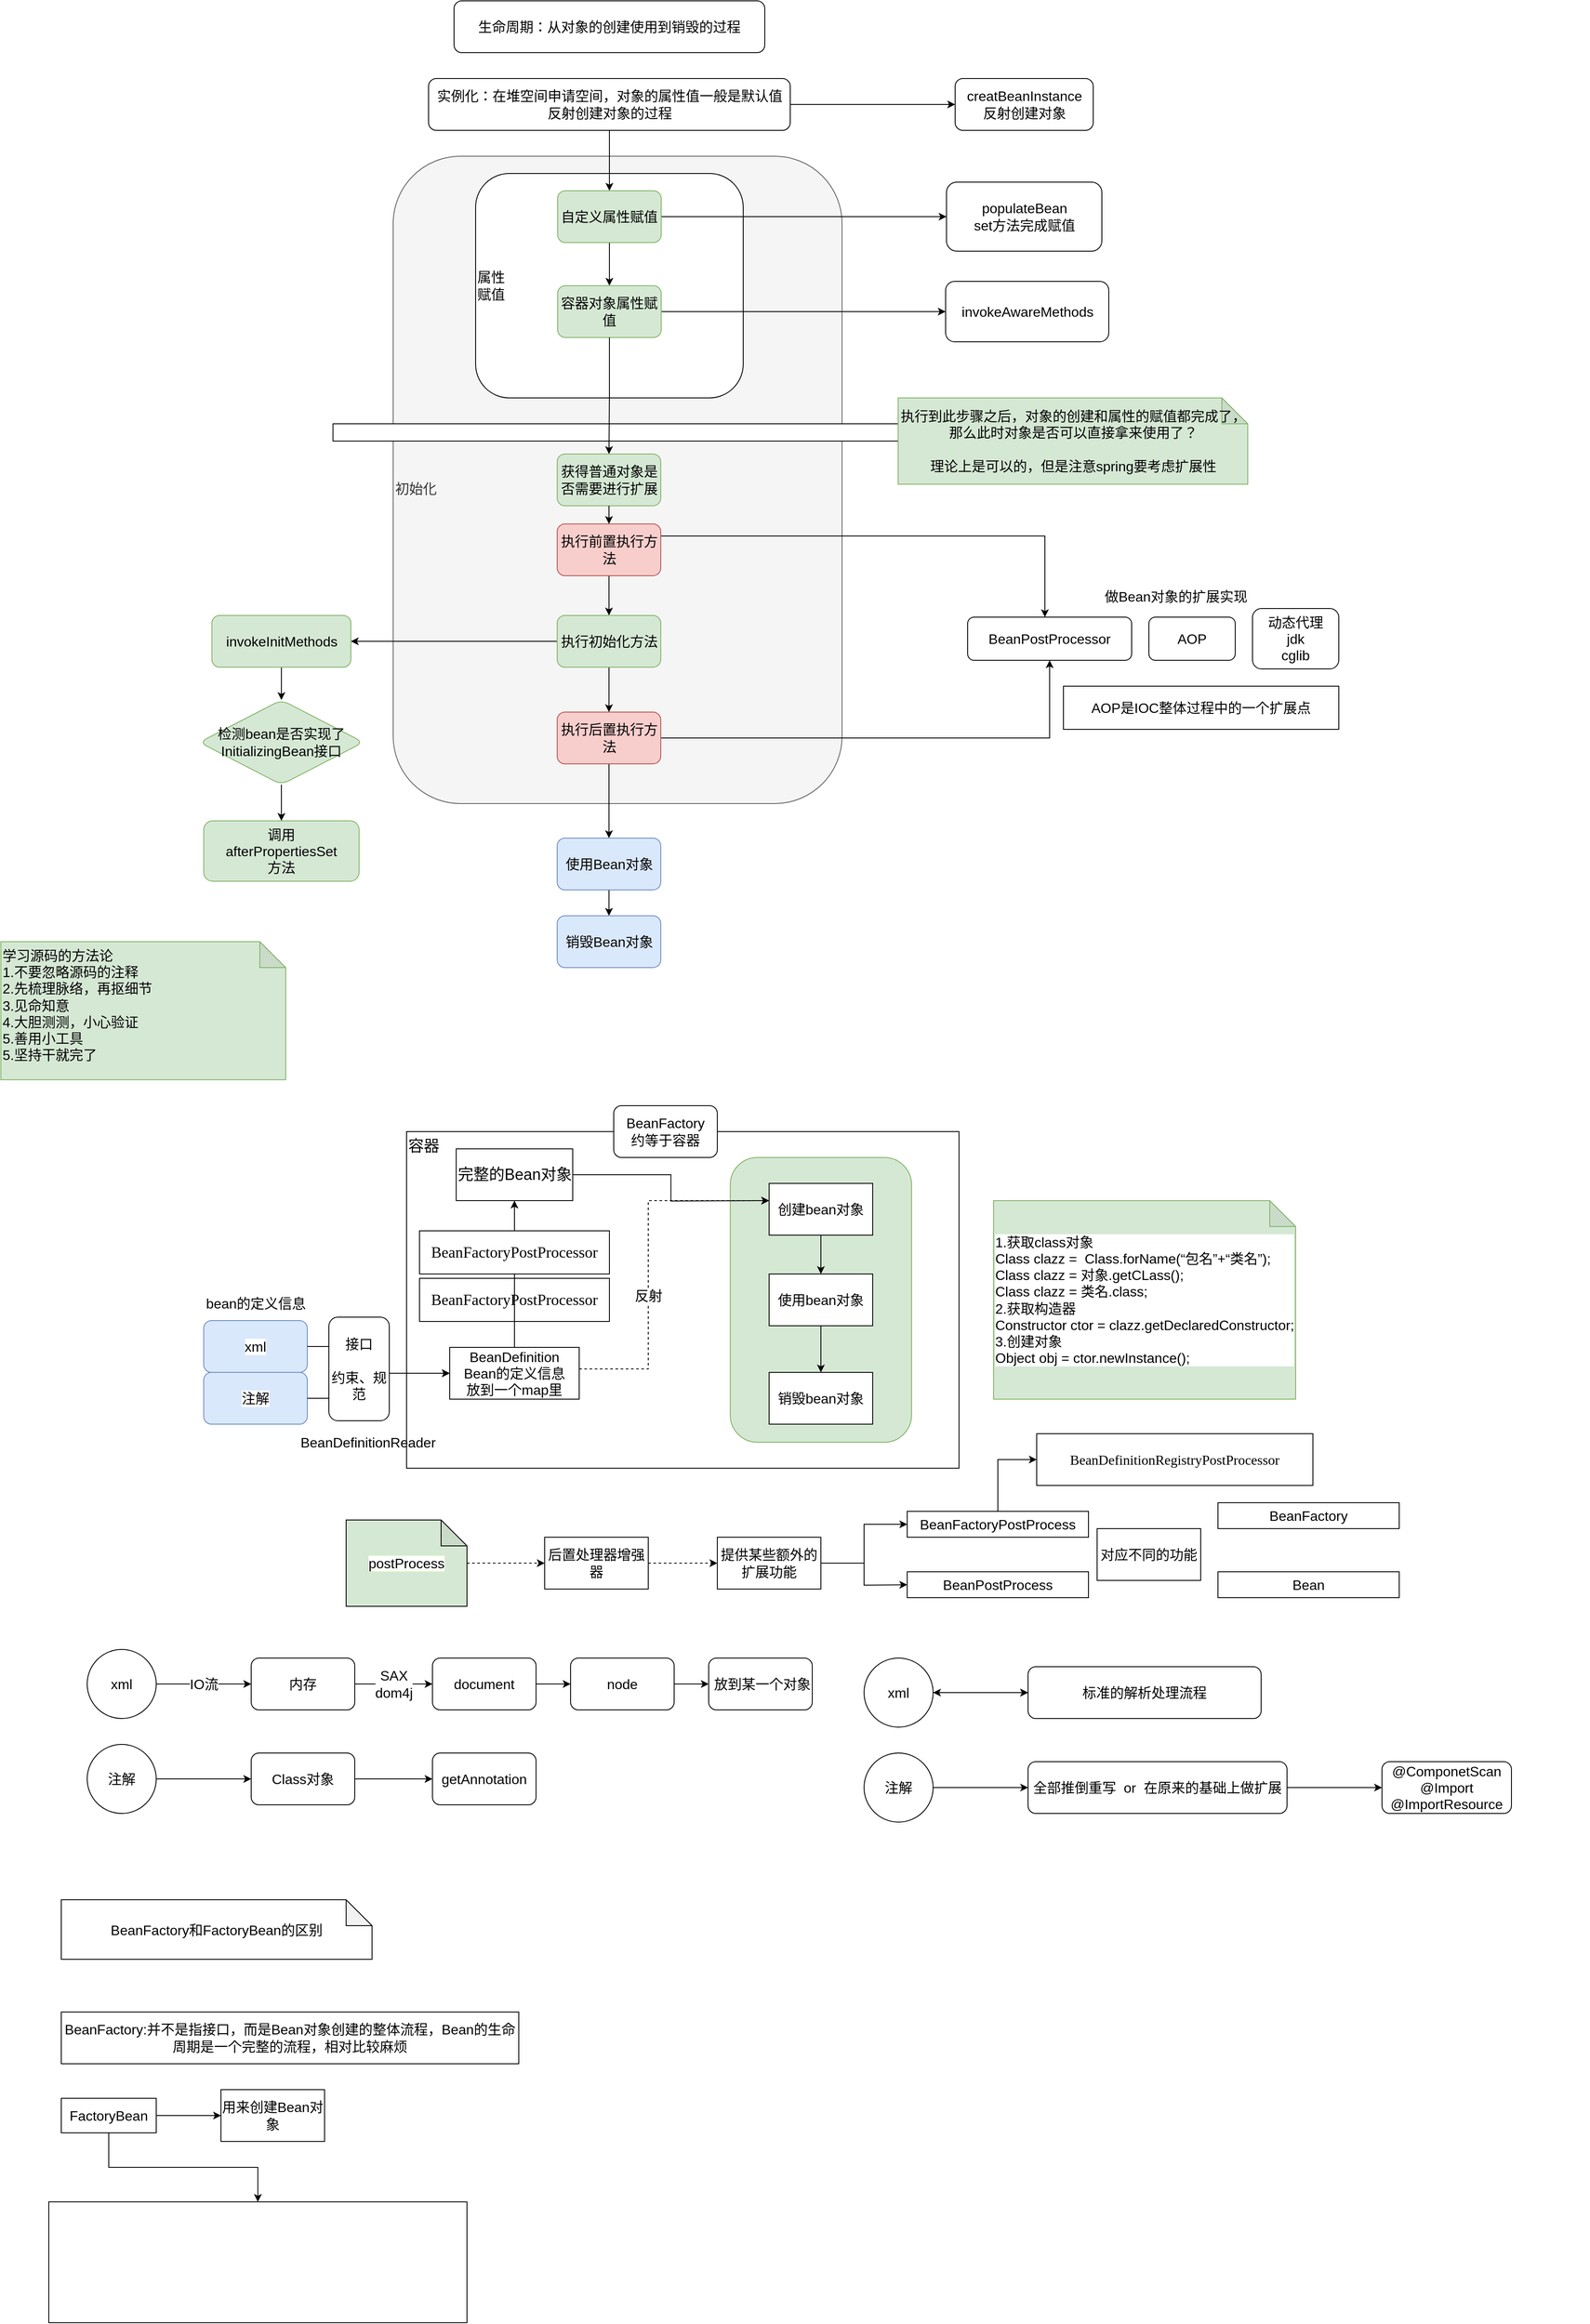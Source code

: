 <mxfile version="18.0.6" type="device"><diagram id="HfaO7kSiNY0RVlUR8mza" name="第 1 页"><mxGraphModel dx="2652" dy="2581" grid="1" gridSize="10" guides="1" tooltips="1" connect="1" arrows="1" fold="1" page="1" pageScale="1" pageWidth="1169" pageHeight="827" math="0" shadow="0"><root><mxCell id="0"/><mxCell id="1" parent="0"/><mxCell id="Ag_jlEeNeQBq9bbRwZQE-1" value="&lt;font style=&quot;font-size: 18px;&quot;&gt;容器&lt;/font&gt;" style="rounded=0;whiteSpace=wrap;html=1;align=left;verticalAlign=top;" parent="1" vertex="1"><mxGeometry x="240" y="150" width="640" height="390" as="geometry"/></mxCell><mxCell id="B2uOxGNY1SSB81gCFJ4_-32" value="" style="rounded=1;whiteSpace=wrap;html=1;labelBackgroundColor=none;fontSize=16;fillColor=#d5e8d4;strokeColor=#82b366;" parent="1" vertex="1"><mxGeometry x="615" y="180" width="210" height="330" as="geometry"/></mxCell><mxCell id="Ag_jlEeNeQBq9bbRwZQE-2" value="&lt;pre style=&quot;font-family: Consolas;&quot;&gt;&lt;font style=&quot;font-size: 18px; background-color: rgb(255, 255, 255);&quot;&gt;BeanFactoryPostProcessor&lt;/font&gt;&lt;/pre&gt;" style="rounded=0;whiteSpace=wrap;html=1;labelBackgroundColor=#ffffff;" parent="1" vertex="1"><mxGeometry x="255" y="320" width="220" height="50" as="geometry"/></mxCell><mxCell id="Ag_jlEeNeQBq9bbRwZQE-25" value="" style="group" parent="1" vertex="1" connectable="0"><mxGeometry y="339" width="130" height="150" as="geometry"/></mxCell><mxCell id="Ag_jlEeNeQBq9bbRwZQE-4" value="&lt;font style=&quot;font-size: 16px;&quot;&gt;xml&lt;/font&gt;" style="rounded=1;whiteSpace=wrap;html=1;labelBackgroundColor=#ffffff;fillColor=#dae8fc;strokeColor=#6c8ebf;" parent="Ag_jlEeNeQBq9bbRwZQE-25" vertex="1"><mxGeometry x="5" y="30" width="120" height="60" as="geometry"/></mxCell><mxCell id="Ag_jlEeNeQBq9bbRwZQE-6" value="注解" style="rounded=1;whiteSpace=wrap;html=1;labelBackgroundColor=#ffffff;fontSize=16;fillColor=#dae8fc;strokeColor=#6c8ebf;" parent="Ag_jlEeNeQBq9bbRwZQE-25" vertex="1"><mxGeometry x="5" y="90" width="120" height="60" as="geometry"/></mxCell><mxCell id="Ag_jlEeNeQBq9bbRwZQE-24" value="bean的定义信息" style="text;html=1;align=center;verticalAlign=middle;resizable=0;points=[];autosize=1;strokeColor=none;fillColor=none;fontSize=16;" parent="Ag_jlEeNeQBq9bbRwZQE-25" vertex="1"><mxGeometry width="130" height="20" as="geometry"/></mxCell><mxCell id="Ag_jlEeNeQBq9bbRwZQE-38" value="反射" style="edgeStyle=orthogonalEdgeStyle;rounded=0;orthogonalLoop=1;jettySize=auto;html=1;fontSize=16;dashed=1;" parent="1" source="Ag_jlEeNeQBq9bbRwZQE-27" target="Ag_jlEeNeQBq9bbRwZQE-37" edge="1"><mxGeometry x="-0.204" relative="1" as="geometry"><Array as="points"><mxPoint x="520" y="425"/><mxPoint x="520" y="230"/></Array><mxPoint as="offset"/></mxGeometry></mxCell><mxCell id="B2uOxGNY1SSB81gCFJ4_-3" style="edgeStyle=orthogonalEdgeStyle;rounded=0;orthogonalLoop=1;jettySize=auto;html=1;entryX=0.5;entryY=1;entryDx=0;entryDy=0;fontSize=18;" parent="1" source="Ag_jlEeNeQBq9bbRwZQE-27" target="B2uOxGNY1SSB81gCFJ4_-2" edge="1"><mxGeometry relative="1" as="geometry"/></mxCell><mxCell id="Ag_jlEeNeQBq9bbRwZQE-27" value="BeanDefinition&lt;br&gt;Bean的定义信息&lt;br&gt;放到一个map里" style="rounded=0;whiteSpace=wrap;html=1;labelBackgroundColor=#ffffff;fontSize=16;" parent="1" vertex="1"><mxGeometry x="290" y="400" width="150" height="60" as="geometry"/></mxCell><mxCell id="Ag_jlEeNeQBq9bbRwZQE-28" style="edgeStyle=orthogonalEdgeStyle;rounded=0;orthogonalLoop=1;jettySize=auto;html=1;fontSize=16;" parent="1" source="Ag_jlEeNeQBq9bbRwZQE-4" target="Ag_jlEeNeQBq9bbRwZQE-27" edge="1"><mxGeometry relative="1" as="geometry"/></mxCell><mxCell id="Ag_jlEeNeQBq9bbRwZQE-29" style="edgeStyle=orthogonalEdgeStyle;rounded=0;orthogonalLoop=1;jettySize=auto;html=1;fontSize=16;" parent="1" source="Ag_jlEeNeQBq9bbRwZQE-6" target="Ag_jlEeNeQBq9bbRwZQE-27" edge="1"><mxGeometry relative="1" as="geometry"/></mxCell><mxCell id="Ag_jlEeNeQBq9bbRwZQE-30" value="" style="group" parent="1" vertex="1" connectable="0"><mxGeometry x="-130" y="750" width="840" height="190" as="geometry"/></mxCell><mxCell id="Ag_jlEeNeQBq9bbRwZQE-7" value="xml" style="ellipse;whiteSpace=wrap;html=1;aspect=fixed;labelBackgroundColor=#ffffff;fontSize=16;" parent="Ag_jlEeNeQBq9bbRwZQE-30" vertex="1"><mxGeometry width="80" height="80" as="geometry"/></mxCell><mxCell id="Ag_jlEeNeQBq9bbRwZQE-8" value="内存" style="rounded=1;whiteSpace=wrap;html=1;labelBackgroundColor=#ffffff;fontSize=16;" parent="Ag_jlEeNeQBq9bbRwZQE-30" vertex="1"><mxGeometry x="190" y="10" width="120" height="60" as="geometry"/></mxCell><mxCell id="Ag_jlEeNeQBq9bbRwZQE-9" value="IO流" style="edgeStyle=orthogonalEdgeStyle;rounded=0;orthogonalLoop=1;jettySize=auto;html=1;entryX=0;entryY=0.5;entryDx=0;entryDy=0;fontSize=16;" parent="Ag_jlEeNeQBq9bbRwZQE-30" source="Ag_jlEeNeQBq9bbRwZQE-7" target="Ag_jlEeNeQBq9bbRwZQE-8" edge="1"><mxGeometry relative="1" as="geometry"/></mxCell><mxCell id="Ag_jlEeNeQBq9bbRwZQE-10" value="document&lt;span style=&quot;color: rgba(0, 0, 0, 0); font-family: monospace; font-size: 0px; text-align: start; background-color: rgb(248, 249, 250);&quot;&gt;%3CmxGraphModel%3E%3Croot%3E%3CmxCell%20id%3D%220%22%2F%3E%3CmxCell%20id%3D%221%22%20parent%3D%220%22%2F%3E%3CmxCell%20id%3D%222%22%20value%3D%22%E5%86%85%E5%AD%98%22%20style%3D%22rounded%3D1%3BwhiteSpace%3Dwrap%3Bhtml%3D1%3BlabelBackgroundColor%3D%23ffffff%3BfontSize%3D16%3B%22%20vertex%3D%221%22%20parent%3D%221%22%3E%3CmxGeometry%20x%3D%22300%22%20y%3D%22600%22%20width%3D%22120%22%20height%3D%2260%22%20as%3D%22geometry%22%2F%3E%3C%2FmxCell%3E%3C%2Froot%3E%3C%2FmxGraphModel%3E&lt;/span&gt;" style="rounded=1;whiteSpace=wrap;html=1;labelBackgroundColor=#ffffff;fontSize=16;" parent="Ag_jlEeNeQBq9bbRwZQE-30" vertex="1"><mxGeometry x="400" y="10" width="120" height="60" as="geometry"/></mxCell><mxCell id="Ag_jlEeNeQBq9bbRwZQE-11" value="SAX&lt;br&gt;dom4j" style="edgeStyle=orthogonalEdgeStyle;rounded=0;orthogonalLoop=1;jettySize=auto;html=1;entryX=0;entryY=0.5;entryDx=0;entryDy=0;fontSize=16;" parent="Ag_jlEeNeQBq9bbRwZQE-30" source="Ag_jlEeNeQBq9bbRwZQE-8" target="Ag_jlEeNeQBq9bbRwZQE-10" edge="1"><mxGeometry relative="1" as="geometry"/></mxCell><mxCell id="Ag_jlEeNeQBq9bbRwZQE-12" value="node" style="rounded=1;whiteSpace=wrap;html=1;labelBackgroundColor=#ffffff;fontSize=16;" parent="Ag_jlEeNeQBq9bbRwZQE-30" vertex="1"><mxGeometry x="560" y="10" width="120" height="60" as="geometry"/></mxCell><mxCell id="Ag_jlEeNeQBq9bbRwZQE-14" style="edgeStyle=orthogonalEdgeStyle;rounded=0;orthogonalLoop=1;jettySize=auto;html=1;fontSize=16;entryX=0;entryY=0.5;entryDx=0;entryDy=0;" parent="Ag_jlEeNeQBq9bbRwZQE-30" source="Ag_jlEeNeQBq9bbRwZQE-10" target="Ag_jlEeNeQBq9bbRwZQE-12" edge="1"><mxGeometry relative="1" as="geometry"><mxPoint x="570" y="40.0" as="targetPoint"/></mxGeometry></mxCell><mxCell id="Ag_jlEeNeQBq9bbRwZQE-13" value="&amp;nbsp;放到某一个对象" style="rounded=1;whiteSpace=wrap;html=1;labelBackgroundColor=#ffffff;fontSize=16;" parent="Ag_jlEeNeQBq9bbRwZQE-30" vertex="1"><mxGeometry x="720" y="10" width="120" height="60" as="geometry"/></mxCell><mxCell id="Ag_jlEeNeQBq9bbRwZQE-15" style="edgeStyle=orthogonalEdgeStyle;rounded=0;orthogonalLoop=1;jettySize=auto;html=1;entryX=0;entryY=0.5;entryDx=0;entryDy=0;fontSize=16;" parent="Ag_jlEeNeQBq9bbRwZQE-30" source="Ag_jlEeNeQBq9bbRwZQE-12" target="Ag_jlEeNeQBq9bbRwZQE-13" edge="1"><mxGeometry relative="1" as="geometry"/></mxCell><mxCell id="B2uOxGNY1SSB81gCFJ4_-8" value="" style="edgeStyle=orthogonalEdgeStyle;rounded=0;orthogonalLoop=1;jettySize=auto;html=1;fontSize=16;" parent="Ag_jlEeNeQBq9bbRwZQE-30" source="Ag_jlEeNeQBq9bbRwZQE-18" target="Ag_jlEeNeQBq9bbRwZQE-19" edge="1"><mxGeometry relative="1" as="geometry"/></mxCell><mxCell id="Ag_jlEeNeQBq9bbRwZQE-18" value="注解" style="ellipse;whiteSpace=wrap;html=1;aspect=fixed;labelBackgroundColor=#ffffff;fontSize=16;" parent="Ag_jlEeNeQBq9bbRwZQE-30" vertex="1"><mxGeometry y="110" width="80" height="80" as="geometry"/></mxCell><mxCell id="Ag_jlEeNeQBq9bbRwZQE-19" value="Class对象" style="rounded=1;whiteSpace=wrap;html=1;labelBackgroundColor=#ffffff;fontSize=16;" parent="Ag_jlEeNeQBq9bbRwZQE-30" vertex="1"><mxGeometry x="190" y="120" width="120" height="60" as="geometry"/></mxCell><mxCell id="Ag_jlEeNeQBq9bbRwZQE-22" value="getAnnotation" style="rounded=1;whiteSpace=wrap;html=1;labelBackgroundColor=#ffffff;fontSize=16;" parent="Ag_jlEeNeQBq9bbRwZQE-30" vertex="1"><mxGeometry x="400" y="120" width="120" height="60" as="geometry"/></mxCell><mxCell id="Ag_jlEeNeQBq9bbRwZQE-23" style="edgeStyle=orthogonalEdgeStyle;rounded=0;orthogonalLoop=1;jettySize=auto;html=1;entryX=0;entryY=0.5;entryDx=0;entryDy=0;fontSize=16;" parent="Ag_jlEeNeQBq9bbRwZQE-30" source="Ag_jlEeNeQBq9bbRwZQE-19" target="Ag_jlEeNeQBq9bbRwZQE-22" edge="1"><mxGeometry relative="1" as="geometry"/></mxCell><mxCell id="Ag_jlEeNeQBq9bbRwZQE-34" value="" style="group" parent="1" vertex="1" connectable="0"><mxGeometry x="110" y="365" width="170" height="155" as="geometry"/></mxCell><mxCell id="Ag_jlEeNeQBq9bbRwZQE-31" value="接口&lt;br&gt;&lt;br&gt;约束、规范" style="rounded=1;whiteSpace=wrap;html=1;labelBackgroundColor=#ffffff;fontSize=16;" parent="Ag_jlEeNeQBq9bbRwZQE-34" vertex="1"><mxGeometry x="40" width="70" height="120" as="geometry"/></mxCell><mxCell id="Ag_jlEeNeQBq9bbRwZQE-32" value="BeanDefinitionReader" style="text;html=1;align=center;verticalAlign=middle;resizable=0;points=[];autosize=1;strokeColor=none;fillColor=none;fontSize=16;" parent="Ag_jlEeNeQBq9bbRwZQE-34" vertex="1"><mxGeometry y="135" width="170" height="20" as="geometry"/></mxCell><mxCell id="Ag_jlEeNeQBq9bbRwZQE-40" value="" style="edgeStyle=orthogonalEdgeStyle;rounded=0;orthogonalLoop=1;jettySize=auto;html=1;fontSize=16;" parent="1" source="Ag_jlEeNeQBq9bbRwZQE-37" target="Ag_jlEeNeQBq9bbRwZQE-39" edge="1"><mxGeometry relative="1" as="geometry"/></mxCell><mxCell id="Ag_jlEeNeQBq9bbRwZQE-37" value="创建bean对象" style="whiteSpace=wrap;html=1;fontSize=16;rounded=0;labelBackgroundColor=#ffffff;" parent="1" vertex="1"><mxGeometry x="660" y="210" width="120" height="60" as="geometry"/></mxCell><mxCell id="Ag_jlEeNeQBq9bbRwZQE-42" value="" style="edgeStyle=orthogonalEdgeStyle;rounded=0;orthogonalLoop=1;jettySize=auto;html=1;fontSize=16;" parent="1" source="Ag_jlEeNeQBq9bbRwZQE-39" target="Ag_jlEeNeQBq9bbRwZQE-41" edge="1"><mxGeometry relative="1" as="geometry"/></mxCell><mxCell id="Ag_jlEeNeQBq9bbRwZQE-39" value="使用bean对象" style="whiteSpace=wrap;html=1;fontSize=16;rounded=0;labelBackgroundColor=#ffffff;" parent="1" vertex="1"><mxGeometry x="660" y="315" width="120" height="60" as="geometry"/></mxCell><mxCell id="Ag_jlEeNeQBq9bbRwZQE-41" value="销毁bean对象" style="whiteSpace=wrap;html=1;fontSize=16;rounded=0;labelBackgroundColor=#ffffff;" parent="1" vertex="1"><mxGeometry x="660" y="429" width="120" height="60" as="geometry"/></mxCell><mxCell id="Ag_jlEeNeQBq9bbRwZQE-47" value="1.获取class对象&lt;br&gt;Class clazz =&amp;nbsp; Class.forName(“包名”+“类名”);&lt;br&gt;Class clazz =&amp;nbsp;对象.getCLass();&lt;br&gt;Class clazz =&amp;nbsp;类名.class;&lt;br&gt;2.获取构造器&lt;br&gt;Constructor ctor = clazz.getDeclaredConstructor;&lt;br&gt;3.创建对象&lt;br&gt;Object obj = ctor.newInstance();" style="shape=note;whiteSpace=wrap;html=1;backgroundOutline=1;darkOpacity=0.05;labelBackgroundColor=#ffffff;fontSize=16;fillColor=#d5e8d4;strokeColor=#82b366;align=left;" parent="1" vertex="1"><mxGeometry x="920" y="230" width="350" height="230" as="geometry"/></mxCell><mxCell id="Ag_jlEeNeQBq9bbRwZQE-48" value="&lt;span style=&quot;background-color: rgb(255, 255, 255);&quot;&gt;postProcess&lt;/span&gt;" style="shape=note;whiteSpace=wrap;html=1;backgroundOutline=1;darkOpacity=0.05;labelBackgroundColor=#E6FFCC;fontSize=16;fillColor=#d5e8d4;strokeColor=default;" parent="1" vertex="1"><mxGeometry x="170" y="600" width="140" height="100" as="geometry"/></mxCell><mxCell id="Ag_jlEeNeQBq9bbRwZQE-49" value="后置处理器增强器" style="whiteSpace=wrap;html=1;fontSize=16;labelBackgroundColor=#FFFFFF;" parent="1" vertex="1"><mxGeometry x="400" y="620" width="120" height="60" as="geometry"/></mxCell><mxCell id="Ag_jlEeNeQBq9bbRwZQE-50" value="" style="edgeStyle=orthogonalEdgeStyle;rounded=0;orthogonalLoop=1;jettySize=auto;html=1;dashed=1;fontSize=16;" parent="1" source="Ag_jlEeNeQBq9bbRwZQE-48" target="Ag_jlEeNeQBq9bbRwZQE-49" edge="1"><mxGeometry relative="1" as="geometry"/></mxCell><mxCell id="Ag_jlEeNeQBq9bbRwZQE-56" style="edgeStyle=orthogonalEdgeStyle;rounded=0;orthogonalLoop=1;jettySize=auto;html=1;fontSize=16;entryX=0;entryY=0.5;entryDx=0;entryDy=0;" parent="1" source="Ag_jlEeNeQBq9bbRwZQE-51" edge="1"><mxGeometry relative="1" as="geometry"><mxPoint x="820" y="675.0" as="targetPoint"/></mxGeometry></mxCell><mxCell id="Ag_jlEeNeQBq9bbRwZQE-61" style="edgeStyle=orthogonalEdgeStyle;rounded=0;orthogonalLoop=1;jettySize=auto;html=1;entryX=0;entryY=0.5;entryDx=0;entryDy=0;fontSize=16;" parent="1" source="Ag_jlEeNeQBq9bbRwZQE-51" target="Ag_jlEeNeQBq9bbRwZQE-53" edge="1"><mxGeometry relative="1" as="geometry"/></mxCell><mxCell id="Ag_jlEeNeQBq9bbRwZQE-51" value="提供某些额外的扩展功能" style="whiteSpace=wrap;html=1;fontSize=16;labelBackgroundColor=#FFFFFF;" parent="1" vertex="1"><mxGeometry x="600" y="620" width="120" height="60" as="geometry"/></mxCell><mxCell id="Ag_jlEeNeQBq9bbRwZQE-52" value="" style="edgeStyle=orthogonalEdgeStyle;rounded=0;orthogonalLoop=1;jettySize=auto;html=1;dashed=1;fontSize=16;" parent="1" source="Ag_jlEeNeQBq9bbRwZQE-49" target="Ag_jlEeNeQBq9bbRwZQE-51" edge="1"><mxGeometry relative="1" as="geometry"/></mxCell><mxCell id="B2uOxGNY1SSB81gCFJ4_-7" style="edgeStyle=orthogonalEdgeStyle;rounded=0;orthogonalLoop=1;jettySize=auto;html=1;entryX=0;entryY=0.5;entryDx=0;entryDy=0;fontSize=16;" parent="1" source="Ag_jlEeNeQBq9bbRwZQE-53" target="B2uOxGNY1SSB81gCFJ4_-6" edge="1"><mxGeometry relative="1" as="geometry"/></mxCell><mxCell id="Ag_jlEeNeQBq9bbRwZQE-53" value="BeanFactoryPostProcess" style="whiteSpace=wrap;html=1;fontSize=16;labelBackgroundColor=#FFFFFF;" parent="1" vertex="1"><mxGeometry x="820" y="590" width="210" height="30" as="geometry"/></mxCell><mxCell id="Ag_jlEeNeQBq9bbRwZQE-57" value="BeanPostProcess" style="whiteSpace=wrap;html=1;fontSize=16;labelBackgroundColor=#FFFFFF;" parent="1" vertex="1"><mxGeometry x="820" y="660" width="210" height="30" as="geometry"/></mxCell><mxCell id="Ag_jlEeNeQBq9bbRwZQE-62" value="对应不同的功能" style="whiteSpace=wrap;html=1;labelBackgroundColor=#FFFFFF;fontSize=16;strokeColor=default;fillColor=default;gradientColor=none;" parent="1" vertex="1"><mxGeometry x="1040" y="610" width="120" height="60" as="geometry"/></mxCell><mxCell id="Ag_jlEeNeQBq9bbRwZQE-63" value="BeanFactory&lt;br&gt;约等于容器" style="rounded=1;whiteSpace=wrap;html=1;labelBackgroundColor=#FFFFFF;fontSize=16;strokeColor=default;fillColor=default;gradientColor=none;" parent="1" vertex="1"><mxGeometry x="480" y="120" width="120" height="60" as="geometry"/></mxCell><mxCell id="Ag_jlEeNeQBq9bbRwZQE-64" value="BeanFactory" style="whiteSpace=wrap;html=1;fontSize=16;labelBackgroundColor=#FFFFFF;" parent="1" vertex="1"><mxGeometry x="1180" y="580" width="210" height="30" as="geometry"/></mxCell><mxCell id="Ag_jlEeNeQBq9bbRwZQE-65" value="Bean" style="whiteSpace=wrap;html=1;fontSize=16;labelBackgroundColor=#FFFFFF;" parent="1" vertex="1"><mxGeometry x="1180" y="660" width="210" height="30" as="geometry"/></mxCell><mxCell id="B2uOxGNY1SSB81gCFJ4_-1" value="&lt;pre style=&quot;font-family: Consolas;&quot;&gt;&lt;font style=&quot;font-size: 18px; background-color: rgb(255, 255, 255);&quot;&gt;BeanFactoryPostProcessor&lt;/font&gt;&lt;/pre&gt;" style="rounded=0;whiteSpace=wrap;html=1;labelBackgroundColor=#ffffff;" parent="1" vertex="1"><mxGeometry x="255" y="265" width="220" height="50" as="geometry"/></mxCell><mxCell id="B2uOxGNY1SSB81gCFJ4_-5" style="edgeStyle=orthogonalEdgeStyle;rounded=0;orthogonalLoop=1;jettySize=auto;html=1;fontSize=18;" parent="1" source="B2uOxGNY1SSB81gCFJ4_-2" edge="1"><mxGeometry relative="1" as="geometry"><mxPoint x="660" y="230" as="targetPoint"/></mxGeometry></mxCell><mxCell id="B2uOxGNY1SSB81gCFJ4_-2" value="完整的Bean对象" style="rounded=0;whiteSpace=wrap;html=1;labelBackgroundColor=#FFFFFF;fontSize=18;" parent="1" vertex="1"><mxGeometry x="297.5" y="170" width="135" height="60" as="geometry"/></mxCell><mxCell id="B2uOxGNY1SSB81gCFJ4_-6" value="&lt;pre style=&quot;color: rgb(0, 0, 0); font-family: Consolas;&quot;&gt;&lt;font style=&quot;font-size: 16px;&quot;&gt;BeanDefinitionRegistryPostProcessor&lt;/font&gt;&lt;/pre&gt;" style="whiteSpace=wrap;html=1;fontSize=16;labelBackgroundColor=#FFFFFF;" parent="1" vertex="1"><mxGeometry x="970" y="500" width="320" height="60" as="geometry"/></mxCell><mxCell id="B2uOxGNY1SSB81gCFJ4_-11" value="" style="group" parent="1" vertex="1" connectable="0"><mxGeometry x="770" y="760" width="840" height="190" as="geometry"/></mxCell><mxCell id="B2uOxGNY1SSB81gCFJ4_-12" value="xml" style="ellipse;whiteSpace=wrap;html=1;aspect=fixed;labelBackgroundColor=#ffffff;fontSize=16;" parent="B2uOxGNY1SSB81gCFJ4_-11" vertex="1"><mxGeometry width="80" height="80" as="geometry"/></mxCell><mxCell id="B2uOxGNY1SSB81gCFJ4_-29" value="" style="edgeStyle=orthogonalEdgeStyle;rounded=0;orthogonalLoop=1;jettySize=auto;html=1;fontSize=16;startArrow=classic;startFill=1;" parent="B2uOxGNY1SSB81gCFJ4_-11" source="B2uOxGNY1SSB81gCFJ4_-13" target="B2uOxGNY1SSB81gCFJ4_-12" edge="1"><mxGeometry relative="1" as="geometry"/></mxCell><mxCell id="B2uOxGNY1SSB81gCFJ4_-13" value="标准的解析处理流程" style="rounded=1;whiteSpace=wrap;html=1;labelBackgroundColor=#ffffff;fontSize=16;" parent="B2uOxGNY1SSB81gCFJ4_-11" vertex="1"><mxGeometry x="190" y="10" width="270" height="60" as="geometry"/></mxCell><mxCell id="B2uOxGNY1SSB81gCFJ4_-14" value="" style="edgeStyle=orthogonalEdgeStyle;rounded=0;orthogonalLoop=1;jettySize=auto;html=1;entryX=0;entryY=0.5;entryDx=0;entryDy=0;fontSize=16;" parent="B2uOxGNY1SSB81gCFJ4_-11" source="B2uOxGNY1SSB81gCFJ4_-12" target="B2uOxGNY1SSB81gCFJ4_-13" edge="1"><mxGeometry relative="1" as="geometry"/></mxCell><mxCell id="B2uOxGNY1SSB81gCFJ4_-22" value="注解" style="ellipse;whiteSpace=wrap;html=1;aspect=fixed;labelBackgroundColor=#ffffff;fontSize=16;" parent="B2uOxGNY1SSB81gCFJ4_-11" vertex="1"><mxGeometry y="110" width="80" height="80" as="geometry"/></mxCell><mxCell id="B2uOxGNY1SSB81gCFJ4_-45" style="edgeStyle=orthogonalEdgeStyle;rounded=0;orthogonalLoop=1;jettySize=auto;html=1;entryX=0;entryY=0.5;entryDx=0;entryDy=0;fontSize=16;startArrow=none;startFill=0;" parent="B2uOxGNY1SSB81gCFJ4_-11" source="B2uOxGNY1SSB81gCFJ4_-23" target="B2uOxGNY1SSB81gCFJ4_-30" edge="1"><mxGeometry relative="1" as="geometry"/></mxCell><mxCell id="B2uOxGNY1SSB81gCFJ4_-23" value="全部推倒重写&amp;nbsp; or&amp;nbsp; 在原来的基础上做扩展" style="rounded=1;whiteSpace=wrap;html=1;labelBackgroundColor=#ffffff;fontSize=16;" parent="B2uOxGNY1SSB81gCFJ4_-11" vertex="1"><mxGeometry x="190" y="120" width="300" height="60" as="geometry"/></mxCell><mxCell id="B2uOxGNY1SSB81gCFJ4_-21" value="" style="edgeStyle=orthogonalEdgeStyle;rounded=0;orthogonalLoop=1;jettySize=auto;html=1;fontSize=16;" parent="B2uOxGNY1SSB81gCFJ4_-11" source="B2uOxGNY1SSB81gCFJ4_-22" target="B2uOxGNY1SSB81gCFJ4_-23" edge="1"><mxGeometry relative="1" as="geometry"/></mxCell><mxCell id="B2uOxGNY1SSB81gCFJ4_-30" value="@ComponetScan&lt;br&gt;@Import&lt;br&gt;@ImportResource&lt;span style=&quot;color: rgba(0, 0, 0, 0); font-family: monospace; font-size: 0px; text-align: start; background-color: rgb(248, 249, 250);&quot;&gt;Imp3CmxGraphModel%3E%3Croot%3E%3CmxCell%20id%3D%220%22%2F%3E%3CmxCell%20id%3D%221%22%20parent%3D%220%22%2F%3E%3CmxCell%20id%3D%222%22%20value%3D%22%22%20style%3D%22group%22%20vertex%3D%221%22%20connectable%3D%220%22%20parent%3D%221%22%3E%3CmxGeometry%20x%3D%2210%22%20y%3D%22750%22%20width%3D%22840%22%20height%3D%22190%22%20as%3D%22geometry%22%2F%3E%3C%2FmxCell%3E%3CmxCell%20id%3D%223%22%20value%3D%22xml%22%20style%3D%22ellipse%3BwhiteSpace%3Dwrap%3Bhtml%3D1%3Baspect%3Dfixed%3BlabelBackgroundColor%3D%23ffffff%3BfontSize%3D16%3B%22%20vertex%3D%221%22%20parent%3D%222%22%3E%3CmxGeometry%20width%3D%2280%22%20height%3D%2280%22%20as%3D%22geometry%22%2F%3E%3C%2FmxCell%3E%3CmxCell%20id%3D%224%22%20value%3D%22%E5%86%85%E5%AD%98%22%20style%3D%22rounded%3D1%3BwhiteSpace%3Dwrap%3Bhtml%3D1%3BlabelBackgroundColor%3D%23ffffff%3BfontSize%3D16%3B%22%20vertex%3D%221%22%20parent%3D%222%22%3E%3CmxGeometry%20x%3D%22190%22%20y%3D%2210%22%20width%3D%22120%22%20height%3D%2260%22%20as%3D%22geometry%22%2F%3E%3C%2FmxCell%3E%3CmxCell%20id%3D%225%22%20value%3D%22IO%E6%B5%81%22%20style%3D%22edgeStyle%3DorthogonalEdgeStyle%3Brounded%3D0%3BorthogonalLoop%3D1%3BjettySize%3Dauto%3Bhtml%3D1%3BentryX%3D0%3BentryY%3D0.5%3BentryDx%3D0%3BentryDy%3D0%3BfontSize%3D16%3B%22%20edge%3D%221%22%20parent%3D%222%22%20source%3D%223%22%20target%3D%224%22%3E%3CmxGeometry%20relative%3D%221%22%20as%3D%22geometry%22%2F%3E%3C%2FmxCell%3E%3CmxCell%20id%3D%226%22%20value%3D%22document%26lt%3Bspan%20style%3D%26quot%3Bcolor%3A%20rgba(0%2C%200%2C%200%2C%200)%3B%20font-family%3A%20monospace%3B%20font-size%3A%200px%3B%20text-align%3A%20start%3B%20background-color%3A%20rgb(248%2C%20249%2C%20250)%3B%26quot%3B%26gt%3B%253CmxGraphModel%253E%253Croot%253E%253CmxCell%2520id%253D%25220%2522%252F%253E%253CmxCell%2520id%253D%25221%2522%2520parent%253D%25220%2522%252F%253E%253CmxCell%2520id%253D%25222%2522%2520value%253D%2522%25E5%2586%2585%25E5%25AD%2598%2522%2520style%253D%2522rounded%253D1%253BwhiteSpace%253Dwrap%253Bhtml%253D1%253BlabelBackgroundColor%253D%2523ffffff%253BfontSize%253D16%253B%2522%2520vertex%253D%25221%2522%2520parent%253D%25221%2522%253E%253CmxGeometry%2520x%253D%2522300%2522%2520y%253D%2522600%2522%2520width%253D%2522120%2522%2520height%253D%252260%2522%2520as%253D%2522geometry%2522%252F%253E%253C%252FmxCell%253E%253C%252Froot%253E%253C%252FmxGraphModel%253E%26lt%3B%2Fspan%26gt%3B%22%20style%3D%22rounded%3D1%3BwhiteSpace%3Dwrap%3Bhtml%3D1%3BlabelBackgroundColor%3D%23ffffff%3BfontSize%3D16%3B%22%20vertex%3D%221%22%20parent%3D%222%22%3E%3CmxGeometry%20x%3D%22400%22%20y%3D%2210%22%20width%3D%22120%22%20height%3D%2260%22%20as%3D%22geometry%22%2F%3E%3C%2FmxCell%3E%3CmxCell%20id%3D%227%22%20value%3D%22SAX%26lt%3Bbr%26gt%3Bdom4j%22%20style%3D%22edgeStyle%3DorthogonalEdgeStyle%3Brounded%3D0%3BorthogonalLoop%3D1%3BjettySize%3Dauto%3Bhtml%3D1%3BentryX%3D0%3BentryY%3D0.5%3BentryDx%3D0%3BentryDy%3D0%3BfontSize%3D16%3B%22%20edge%3D%221%22%20parent%3D%222%22%20source%3D%224%22%20target%3D%226%22%3E%3CmxGeometry%20relative%3D%221%22%20as%3D%22geometry%22%2F%3E%3C%2FmxCell%3E%3CmxCell%20id%3D%228%22%20value%3D%22node%22%20style%3D%22rounded%3D1%3BwhiteSpace%3Dwrap%3Bhtml%3D1%3BlabelBackgroundColor%3D%23ffffff%3BfontSize%3D16%3B%22%20vertex%3D%221%22%20parent%3D%222%22%3E%3CmxGeometry%20x%3D%22560%22%20y%3D%2210%22%20width%3D%22120%22%20height%3D%2260%22%20as%3D%22geometry%22%2F%3E%3C%2FmxCell%3E%3CmxCell%20id%3D%229%22%20style%3D%22edgeStyle%3DorthogonalEdgeStyle%3Brounded%3D0%3BorthogonalLoop%3D1%3BjettySize%3Dauto%3Bhtml%3D1%3BfontSize%3D16%3BentryX%3D0%3BentryY%3D0.5%3BentryDx%3D0%3BentryDy%3D0%3B%22%20edge%3D%221%22%20parent%3D%222%22%20source%3D%226%22%20target%3D%228%22%3E%3CmxGeometry%20relative%3D%221%22%20as%3D%22geometry%22%3E%3CmxPoint%20x%3D%22570%22%20y%3D%2240.0%22%20as%3D%22targetPoint%22%2F%3E%3C%2FmxGeometry%3E%3C%2FmxCell%3E%3CmxCell%20id%3D%2210%22%20value%3D%22%26amp%3Bnbsp%3B%E6%94%BE%E5%88%B0%E6%9F%90%E4%B8%80%E4%B8%AA%E5%AF%B9%E8%B1%A1%22%20style%3D%22rounded%3D1%3BwhiteSpace%3Dwrap%3Bhtml%3D1%3BlabelBackgroundColor%3D%23ffffff%3BfontSize%3D16%3B%22%20vertex%3D%221%22%20parent%3D%222%22%3E%3CmxGeometry%20x%3D%22720%22%20y%3D%2210%22%20width%3D%22120%22%20height%3D%2260%22%20as%3D%22geometry%22%2F%3E%3C%2FmxCell%3E%3CmxCell%20id%3D%2211%22%20style%3D%22edgeStyle%3DorthogonalEdgeStyle%3Brounded%3D0%3BorthogonalLoop%3D1%3BjettySize%3Dauto%3Bhtml%3D1%3BentryX%3D0%3BentryY%3D0.5%3BentryDx%3D0%3BentryDy%3D0%3BfontSize%3D16%3B%22%20edge%3D%221%22%20parent%3D%222%22%20source%3D%228%22%20target%3D%2210%22%3E%3CmxGeometry%20relative%3D%221%22%20as%3D%22geometry%22%2F%3E%3C%2FmxCell%3E%3CmxCell%20id%3D%2212%22%20value%3D%22%22%20style%3D%22edgeStyle%3DorthogonalEdgeStyle%3Brounded%3D0%3BorthogonalLoop%3D1%3BjettySize%3Dauto%3Bhtml%3D1%3BfontSize%3D16%3B%22%20edge%3D%221%22%20parent%3D%222%22%20source%3D%2213%22%20target%3D%2214%22%3E%3CmxGeometry%20relative%3D%221%22%20as%3D%22geometry%22%2F%3E%3C%2FmxCell%3E%3CmxCell%20id%3D%2213%22%20value%3D%22%E6%B3%A8%E8%A7%A3%22%20style%3D%22ellipse%3BwhiteSpace%3Dwrap%3Bhtml%3D1%3Baspect%3Dfixed%3BlabelBackgroundColor%3D%23ffffff%3BfontSize%3D16%3B%22%20vertex%3D%221%22%20parent%3D%222%22%3E%3CmxGeometry%20y%3D%22110%22%20width%3D%2280%22%20height%3D%2280%22%20as%3D%22geometry%22%2F%3E%3C%2FmxCell%3E%3CmxCell%20id%3D%2214%22%20value%3D%22Class%E5%AF%B9%E8%B1%A1%22%20style%3D%22rounded%3D1%3BwhiteSpace%3Dwrap%3Bhtml%3D1%3BlabelBackgroundColor%3D%23ffffff%3BfontSize%3D16%3B%22%20vertex%3D%221%22%20parent%3D%222%22%3E%3CmxGeometry%20x%3D%22190%22%20y%3D%22120%22%20width%3D%22120%22%20height%3D%2260%22%20as%3D%22geometry%22%2F%3E%3C%2FmxCell%3E%3CmxCell%20id%3D%2215%22%20value%3D%22getAnnotation%22%20style%3D%22rounded%3D1%3BwhiteSpace%3Dwrap%3Bhtml%3D1%3BlabelBackgroundColor%3D%23ffffff%3BfontSize%3D16%3B%22%20vertex%3D%221%22%20parent%3D%222%22%3E%3CmxGeometry%20x%3D%22400%22%20y%3D%22120%22%20width%3D%22120%22%20height%3D%2260%22%20as%3D%22geometry%22%2F%3E%3C%2FmxCell%3E%3CmxCell%20id%3D%2216%22%20style%3D%22edgeStyle%3DorthogonalEdgeStyle%3Brounded%3D0%3BorthogonalLoop%3D1%3BjettySize%3Dauto%3Bhtml%3D1%3BentryX%3D0%3BentryY%3D0.5%3BentryDx%3D0%3BentryDy%3D0%3BfontSize%3D16%3B%22%20edge%3D%221%22%20parent%3D%222%22%20source%3D%2214%22%20target%3D%2215%22%3E%3CmxGeometry%20relative%3D%221%22%20as%3D%22geometry%22%2F%3E%3C%2FmxCell%3E%3C%2Froot%3E%3C%2FmxGraphModel%3E&lt;/span&gt;" style="whiteSpace=wrap;html=1;fontSize=16;rounded=1;labelBackgroundColor=#ffffff;" parent="B2uOxGNY1SSB81gCFJ4_-11" vertex="1"><mxGeometry x="600" y="120" width="150" height="60" as="geometry"/></mxCell><mxCell id="B2uOxGNY1SSB81gCFJ4_-33" value="生命周期：从对象的创建使用到销毁的过程" style="rounded=1;whiteSpace=wrap;html=1;labelBackgroundColor=none;fontSize=16;" parent="1" vertex="1"><mxGeometry x="295" y="-1160" width="360" height="60" as="geometry"/></mxCell><mxCell id="B2uOxGNY1SSB81gCFJ4_-36" value="" style="edgeStyle=orthogonalEdgeStyle;rounded=0;orthogonalLoop=1;jettySize=auto;html=1;fontSize=16;startArrow=none;startFill=0;" parent="1" source="B2uOxGNY1SSB81gCFJ4_-34" target="B2uOxGNY1SSB81gCFJ4_-35" edge="1"><mxGeometry relative="1" as="geometry"/></mxCell><mxCell id="B2uOxGNY1SSB81gCFJ4_-34" value="实例化：在堆空间申请空间，对象的属性值一般是默认值&lt;br&gt;反射创建对象的过程" style="rounded=1;whiteSpace=wrap;html=1;labelBackgroundColor=none;fontSize=16;" parent="1" vertex="1"><mxGeometry x="265.5" y="-1070" width="419" height="60" as="geometry"/></mxCell><mxCell id="B2uOxGNY1SSB81gCFJ4_-35" value="creatBeanInstance&lt;br&gt;反射创建对象" style="whiteSpace=wrap;html=1;fontSize=16;rounded=1;labelBackgroundColor=none;" parent="1" vertex="1"><mxGeometry x="875.5" y="-1070" width="160" height="60" as="geometry"/></mxCell><mxCell id="B2uOxGNY1SSB81gCFJ4_-37" value="&lt;br&gt;初始化&lt;br&gt;" style="rounded=1;whiteSpace=wrap;html=1;labelBackgroundColor=none;fontSize=16;align=left;verticalAlign=middle;fillColor=#f5f5f5;fontColor=#333333;strokeColor=#666666;" parent="1" vertex="1"><mxGeometry x="224.5" y="-980" width="520" height="750" as="geometry"/></mxCell><mxCell id="EzAd_8BboUv3KNi-byCr-2" value="属性&lt;br&gt;赋值" style="rounded=1;whiteSpace=wrap;html=1;labelBackgroundColor=none;fontSize=16;align=left;verticalAlign=middle;" parent="1" vertex="1"><mxGeometry x="320" y="-960" width="310" height="260" as="geometry"/></mxCell><mxCell id="B2uOxGNY1SSB81gCFJ4_-42" value="" style="edgeStyle=orthogonalEdgeStyle;rounded=0;orthogonalLoop=1;jettySize=auto;html=1;fontSize=16;startArrow=none;startFill=0;" parent="1" source="B2uOxGNY1SSB81gCFJ4_-38" target="B2uOxGNY1SSB81gCFJ4_-41" edge="1"><mxGeometry relative="1" as="geometry"/></mxCell><mxCell id="B2uOxGNY1SSB81gCFJ4_-47" style="edgeStyle=orthogonalEdgeStyle;rounded=0;orthogonalLoop=1;jettySize=auto;html=1;entryX=0.5;entryY=0;entryDx=0;entryDy=0;fontSize=16;startArrow=none;startFill=0;" parent="1" source="B2uOxGNY1SSB81gCFJ4_-38" target="B2uOxGNY1SSB81gCFJ4_-46" edge="1"><mxGeometry relative="1" as="geometry"/></mxCell><mxCell id="B2uOxGNY1SSB81gCFJ4_-38" value="自定义属性赋值" style="rounded=1;whiteSpace=wrap;html=1;labelBackgroundColor=none;fontSize=16;fillColor=#d5e8d4;strokeColor=#82b366;" parent="1" vertex="1"><mxGeometry x="415" y="-940" width="120" height="60" as="geometry"/></mxCell><mxCell id="B2uOxGNY1SSB81gCFJ4_-39" style="edgeStyle=orthogonalEdgeStyle;rounded=0;orthogonalLoop=1;jettySize=auto;html=1;fontSize=16;startArrow=none;startFill=0;" parent="1" source="B2uOxGNY1SSB81gCFJ4_-34" target="B2uOxGNY1SSB81gCFJ4_-38" edge="1"><mxGeometry relative="1" as="geometry"/></mxCell><mxCell id="B2uOxGNY1SSB81gCFJ4_-41" value="populateBean&lt;br&gt;set方法完成赋值" style="whiteSpace=wrap;html=1;fontSize=16;rounded=1;labelBackgroundColor=none;" parent="1" vertex="1"><mxGeometry x="865.5" y="-950" width="180" height="80" as="geometry"/></mxCell><mxCell id="EzAd_8BboUv3KNi-byCr-5" value="" style="edgeStyle=orthogonalEdgeStyle;rounded=0;orthogonalLoop=1;jettySize=auto;html=1;" parent="1" source="B2uOxGNY1SSB81gCFJ4_-46" target="EzAd_8BboUv3KNi-byCr-4" edge="1"><mxGeometry relative="1" as="geometry"/></mxCell><mxCell id="B2uOxGNY1SSB81gCFJ4_-46" value="容器对象属性赋值" style="rounded=1;whiteSpace=wrap;html=1;labelBackgroundColor=none;fontSize=16;fillColor=#d5e8d4;strokeColor=#82b366;" parent="1" vertex="1"><mxGeometry x="415" y="-830" width="120" height="60" as="geometry"/></mxCell><mxCell id="EzAd_8BboUv3KNi-byCr-4" value="invokeAwareMethods" style="whiteSpace=wrap;html=1;fontSize=16;rounded=1;labelBackgroundColor=none;" parent="1" vertex="1"><mxGeometry x="864.5" y="-835" width="189" height="70" as="geometry"/></mxCell><mxCell id="EzAd_8BboUv3KNi-byCr-8" value="" style="group;fontSize=16;" parent="1" vertex="1" connectable="0"><mxGeometry x="154.75" y="-700" width="1059.75" height="125" as="geometry"/></mxCell><mxCell id="EzAd_8BboUv3KNi-byCr-6" value="" style="rounded=0;whiteSpace=wrap;html=1;" parent="EzAd_8BboUv3KNi-byCr-8" vertex="1"><mxGeometry y="30" width="670" height="20" as="geometry"/></mxCell><mxCell id="EzAd_8BboUv3KNi-byCr-7" value="&lt;font style=&quot;font-size: 16px;&quot;&gt;执行到此步骤之后，对象的创建和属性的赋值都完成了，那么此时对象是否可以直接拿来使用了？&lt;br&gt;&lt;br&gt;理论上是可以的，但是注意spring要考虑扩展性&lt;/font&gt;" style="shape=note;whiteSpace=wrap;html=1;backgroundOutline=1;darkOpacity=0.05;fillColor=#d5e8d4;strokeColor=#82b366;" parent="EzAd_8BboUv3KNi-byCr-8" vertex="1"><mxGeometry x="654.75" width="405" height="100" as="geometry"/></mxCell><mxCell id="EzAd_8BboUv3KNi-byCr-18" value="获得普通对象是否需要进行扩展" style="rounded=1;whiteSpace=wrap;html=1;labelBackgroundColor=none;fontSize=16;fillColor=#d5e8d4;strokeColor=#82b366;" parent="EzAd_8BboUv3KNi-byCr-8" vertex="1"><mxGeometry x="259.75" y="65" width="120" height="60" as="geometry"/></mxCell><mxCell id="EzAd_8BboUv3KNi-byCr-19" style="edgeStyle=orthogonalEdgeStyle;rounded=0;orthogonalLoop=1;jettySize=auto;html=1;entryX=0.5;entryY=0;entryDx=0;entryDy=0;fontSize=16;" parent="1" source="B2uOxGNY1SSB81gCFJ4_-46" target="EzAd_8BboUv3KNi-byCr-18" edge="1"><mxGeometry relative="1" as="geometry"/></mxCell><mxCell id="EzAd_8BboUv3KNi-byCr-13" value="" style="edgeStyle=orthogonalEdgeStyle;rounded=0;orthogonalLoop=1;jettySize=auto;html=1;" parent="1" source="EzAd_8BboUv3KNi-byCr-10" target="EzAd_8BboUv3KNi-byCr-12" edge="1"><mxGeometry relative="1" as="geometry"><Array as="points"><mxPoint x="979.5" y="-540"/></Array></mxGeometry></mxCell><mxCell id="EzAd_8BboUv3KNi-byCr-25" value="" style="edgeStyle=orthogonalEdgeStyle;rounded=0;orthogonalLoop=1;jettySize=auto;html=1;fontSize=16;" parent="1" source="EzAd_8BboUv3KNi-byCr-10" target="EzAd_8BboUv3KNi-byCr-24" edge="1"><mxGeometry relative="1" as="geometry"/></mxCell><mxCell id="EzAd_8BboUv3KNi-byCr-10" value="执行前置执行方法" style="rounded=1;whiteSpace=wrap;html=1;labelBackgroundColor=none;fontSize=16;fillColor=#f8cecc;strokeColor=#b85450;" parent="1" vertex="1"><mxGeometry x="414.5" y="-554" width="120" height="60" as="geometry"/></mxCell><mxCell id="EzAd_8BboUv3KNi-byCr-15" style="edgeStyle=orthogonalEdgeStyle;rounded=0;orthogonalLoop=1;jettySize=auto;html=1;entryX=0.5;entryY=1;entryDx=0;entryDy=0;" parent="1" source="EzAd_8BboUv3KNi-byCr-14" target="EzAd_8BboUv3KNi-byCr-12" edge="1"><mxGeometry relative="1" as="geometry"/></mxCell><mxCell id="KJ5td_ip-vcCA5JCs5F5-3" value="" style="edgeStyle=orthogonalEdgeStyle;rounded=0;orthogonalLoop=1;jettySize=auto;html=1;" edge="1" parent="1" source="EzAd_8BboUv3KNi-byCr-14" target="KJ5td_ip-vcCA5JCs5F5-2"><mxGeometry relative="1" as="geometry"/></mxCell><mxCell id="EzAd_8BboUv3KNi-byCr-14" value="执行后置执行方法" style="rounded=1;whiteSpace=wrap;html=1;labelBackgroundColor=none;fontSize=16;fillColor=#f8cecc;strokeColor=#b85450;" parent="1" vertex="1"><mxGeometry x="414.5" y="-336" width="120" height="60" as="geometry"/></mxCell><mxCell id="EzAd_8BboUv3KNi-byCr-22" value="" style="group" parent="1" vertex="1" connectable="0"><mxGeometry x="890" y="-480" width="430" height="164" as="geometry"/></mxCell><mxCell id="EzAd_8BboUv3KNi-byCr-12" value="BeanPostProcessor" style="whiteSpace=wrap;html=1;fontSize=16;rounded=1;labelBackgroundColor=none;" parent="EzAd_8BboUv3KNi-byCr-22" vertex="1"><mxGeometry y="34" width="190" height="50" as="geometry"/></mxCell><mxCell id="EzAd_8BboUv3KNi-byCr-16" value="AOP" style="whiteSpace=wrap;html=1;fontSize=16;rounded=1;labelBackgroundColor=none;" parent="EzAd_8BboUv3KNi-byCr-22" vertex="1"><mxGeometry x="210" y="34" width="100" height="50" as="geometry"/></mxCell><mxCell id="EzAd_8BboUv3KNi-byCr-17" value="动态代理&lt;br&gt;jdk&lt;br&gt;cglib" style="whiteSpace=wrap;html=1;fontSize=16;rounded=1;labelBackgroundColor=none;" parent="EzAd_8BboUv3KNi-byCr-22" vertex="1"><mxGeometry x="330" y="24" width="100" height="70" as="geometry"/></mxCell><mxCell id="EzAd_8BboUv3KNi-byCr-20" value="做Bean对象的扩展实现" style="text;html=1;align=center;verticalAlign=middle;resizable=0;points=[];autosize=1;strokeColor=none;fillColor=none;fontSize=16;" parent="EzAd_8BboUv3KNi-byCr-22" vertex="1"><mxGeometry x="151" width="180" height="20" as="geometry"/></mxCell><mxCell id="EzAd_8BboUv3KNi-byCr-21" value="AOP是IOC整体过程中的一个扩展点" style="rounded=0;whiteSpace=wrap;html=1;fontSize=16;" parent="EzAd_8BboUv3KNi-byCr-22" vertex="1"><mxGeometry x="111" y="114" width="319" height="50" as="geometry"/></mxCell><mxCell id="EzAd_8BboUv3KNi-byCr-23" value="" style="edgeStyle=orthogonalEdgeStyle;rounded=0;orthogonalLoop=1;jettySize=auto;html=1;fontSize=16;" parent="1" source="EzAd_8BboUv3KNi-byCr-18" target="EzAd_8BboUv3KNi-byCr-10" edge="1"><mxGeometry relative="1" as="geometry"/></mxCell><mxCell id="EzAd_8BboUv3KNi-byCr-26" style="edgeStyle=orthogonalEdgeStyle;rounded=0;orthogonalLoop=1;jettySize=auto;html=1;fontSize=16;" parent="1" source="EzAd_8BboUv3KNi-byCr-24" target="EzAd_8BboUv3KNi-byCr-14" edge="1"><mxGeometry relative="1" as="geometry"/></mxCell><mxCell id="EzAd_8BboUv3KNi-byCr-28" value="" style="edgeStyle=orthogonalEdgeStyle;rounded=0;orthogonalLoop=1;jettySize=auto;html=1;fontSize=16;" parent="1" source="EzAd_8BboUv3KNi-byCr-24" target="EzAd_8BboUv3KNi-byCr-27" edge="1"><mxGeometry relative="1" as="geometry"/></mxCell><mxCell id="EzAd_8BboUv3KNi-byCr-24" value="执行初始化方法" style="whiteSpace=wrap;html=1;fontSize=16;fillColor=#d5e8d4;strokeColor=#82b366;rounded=1;labelBackgroundColor=none;" parent="1" vertex="1"><mxGeometry x="414.5" y="-448" width="120" height="60" as="geometry"/></mxCell><mxCell id="EzAd_8BboUv3KNi-byCr-30" value="" style="edgeStyle=orthogonalEdgeStyle;rounded=0;orthogonalLoop=1;jettySize=auto;html=1;fontSize=16;" parent="1" source="EzAd_8BboUv3KNi-byCr-27" target="EzAd_8BboUv3KNi-byCr-29" edge="1"><mxGeometry relative="1" as="geometry"/></mxCell><mxCell id="EzAd_8BboUv3KNi-byCr-27" value="invokeInitMethods" style="whiteSpace=wrap;html=1;fontSize=16;fillColor=#d5e8d4;strokeColor=#82b366;rounded=1;labelBackgroundColor=none;" parent="1" vertex="1"><mxGeometry x="14.5" y="-448" width="161" height="60" as="geometry"/></mxCell><mxCell id="EzAd_8BboUv3KNi-byCr-34" value="" style="edgeStyle=orthogonalEdgeStyle;rounded=0;orthogonalLoop=1;jettySize=auto;html=1;fontSize=16;" parent="1" source="EzAd_8BboUv3KNi-byCr-29" target="EzAd_8BboUv3KNi-byCr-33" edge="1"><mxGeometry relative="1" as="geometry"/></mxCell><mxCell id="EzAd_8BboUv3KNi-byCr-29" value="检测bean是否实现了InitializingBean接口" style="rhombus;whiteSpace=wrap;html=1;fontSize=16;fillColor=#d5e8d4;strokeColor=#82b366;rounded=1;labelBackgroundColor=none;" parent="1" vertex="1"><mxGeometry y="-350" width="190" height="98" as="geometry"/></mxCell><mxCell id="EzAd_8BboUv3KNi-byCr-32" style="edgeStyle=orthogonalEdgeStyle;rounded=0;orthogonalLoop=1;jettySize=auto;html=1;exitX=0.5;exitY=1;exitDx=0;exitDy=0;fontSize=16;" parent="1" source="EzAd_8BboUv3KNi-byCr-29" target="EzAd_8BboUv3KNi-byCr-29" edge="1"><mxGeometry relative="1" as="geometry"/></mxCell><mxCell id="EzAd_8BboUv3KNi-byCr-33" value="调用&lt;br&gt;afterPropertiesSet&lt;br&gt;方法" style="rounded=1;whiteSpace=wrap;html=1;fontSize=16;fillColor=#d5e8d4;strokeColor=#82b366;labelBackgroundColor=none;" parent="1" vertex="1"><mxGeometry x="5" y="-210" width="180" height="70" as="geometry"/></mxCell><mxCell id="KJ5td_ip-vcCA5JCs5F5-5" value="" style="edgeStyle=orthogonalEdgeStyle;rounded=0;orthogonalLoop=1;jettySize=auto;html=1;" edge="1" parent="1" source="KJ5td_ip-vcCA5JCs5F5-2" target="KJ5td_ip-vcCA5JCs5F5-4"><mxGeometry relative="1" as="geometry"/></mxCell><mxCell id="KJ5td_ip-vcCA5JCs5F5-2" value="使用Bean对象" style="rounded=1;whiteSpace=wrap;html=1;labelBackgroundColor=none;fontSize=16;fillColor=#dae8fc;strokeColor=#6c8ebf;" vertex="1" parent="1"><mxGeometry x="414.5" y="-190" width="120" height="60" as="geometry"/></mxCell><mxCell id="KJ5td_ip-vcCA5JCs5F5-4" value="销毁Bean对象" style="rounded=1;whiteSpace=wrap;html=1;labelBackgroundColor=none;fontSize=16;fillColor=#dae8fc;strokeColor=#6c8ebf;" vertex="1" parent="1"><mxGeometry x="414.5" y="-100" width="120" height="60" as="geometry"/></mxCell><mxCell id="KJ5td_ip-vcCA5JCs5F5-7" value="学习源码的方法论&lt;br&gt;1.不要忽略源码的注释&lt;br&gt;2.先梳理脉络，再抠细节&lt;br&gt;3.见命知意&lt;br&gt;4.大胆测测，小心验证&lt;br&gt;5.善用小工具&lt;br&gt;5.坚持干就完了" style="shape=note;whiteSpace=wrap;html=1;backgroundOutline=1;darkOpacity=0.05;fontSize=16;align=left;verticalAlign=top;fillColor=#d5e8d4;strokeColor=#82b366;" vertex="1" parent="1"><mxGeometry x="-230" y="-70" width="330" height="160" as="geometry"/></mxCell><mxCell id="KJ5td_ip-vcCA5JCs5F5-8" value="BeanFactory和FactoryBean的区别" style="shape=note;whiteSpace=wrap;html=1;backgroundOutline=1;darkOpacity=0.05;fontSize=16;" vertex="1" parent="1"><mxGeometry x="-160" y="1040" width="360" height="69" as="geometry"/></mxCell><mxCell id="KJ5td_ip-vcCA5JCs5F5-9" value="&lt;span style=&quot;&quot;&gt;BeanFactory:并不是指接口，而是Bean对象创建的整体流程，Bean的生命周期是一个完整的流程，相对比较麻烦&lt;/span&gt;" style="rounded=0;whiteSpace=wrap;html=1;fontSize=16;" vertex="1" parent="1"><mxGeometry x="-160" y="1170" width="530" height="60" as="geometry"/></mxCell><mxCell id="KJ5td_ip-vcCA5JCs5F5-12" value="" style="edgeStyle=orthogonalEdgeStyle;rounded=0;orthogonalLoop=1;jettySize=auto;html=1;fontSize=16;" edge="1" parent="1" source="KJ5td_ip-vcCA5JCs5F5-10" target="KJ5td_ip-vcCA5JCs5F5-11"><mxGeometry relative="1" as="geometry"/></mxCell><mxCell id="KJ5td_ip-vcCA5JCs5F5-14" value="" style="edgeStyle=orthogonalEdgeStyle;rounded=0;orthogonalLoop=1;jettySize=auto;html=1;fontSize=16;" edge="1" parent="1" source="KJ5td_ip-vcCA5JCs5F5-10" target="KJ5td_ip-vcCA5JCs5F5-13"><mxGeometry relative="1" as="geometry"/></mxCell><mxCell id="KJ5td_ip-vcCA5JCs5F5-10" value="FactoryBean" style="rounded=0;whiteSpace=wrap;html=1;fontSize=16;" vertex="1" parent="1"><mxGeometry x="-160" y="1270" width="110" height="40" as="geometry"/></mxCell><mxCell id="KJ5td_ip-vcCA5JCs5F5-11" value="用来创建Bean对象" style="whiteSpace=wrap;html=1;fontSize=16;rounded=0;" vertex="1" parent="1"><mxGeometry x="25" y="1260" width="120" height="60" as="geometry"/></mxCell><mxCell id="KJ5td_ip-vcCA5JCs5F5-13" value="" style="whiteSpace=wrap;html=1;fontSize=16;rounded=0;" vertex="1" parent="1"><mxGeometry x="-174.5" y="1390" width="484.5" height="140" as="geometry"/></mxCell></root></mxGraphModel></diagram></mxfile>